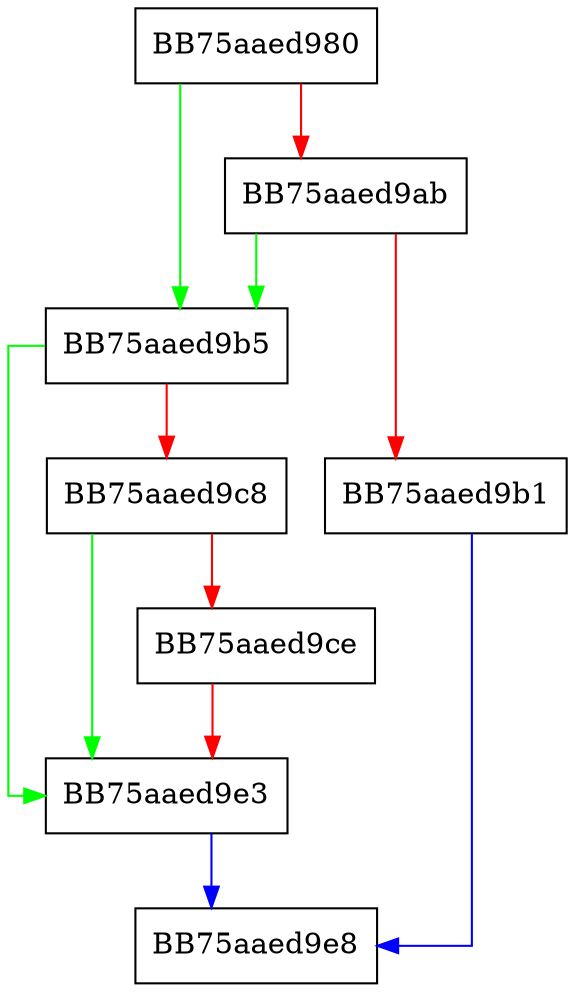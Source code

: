 digraph WriteToManifest {
  node [shape="box"];
  graph [splines=ortho];
  BB75aaed980 -> BB75aaed9b5 [color="green"];
  BB75aaed980 -> BB75aaed9ab [color="red"];
  BB75aaed9ab -> BB75aaed9b5 [color="green"];
  BB75aaed9ab -> BB75aaed9b1 [color="red"];
  BB75aaed9b1 -> BB75aaed9e8 [color="blue"];
  BB75aaed9b5 -> BB75aaed9e3 [color="green"];
  BB75aaed9b5 -> BB75aaed9c8 [color="red"];
  BB75aaed9c8 -> BB75aaed9e3 [color="green"];
  BB75aaed9c8 -> BB75aaed9ce [color="red"];
  BB75aaed9ce -> BB75aaed9e3 [color="red"];
  BB75aaed9e3 -> BB75aaed9e8 [color="blue"];
}